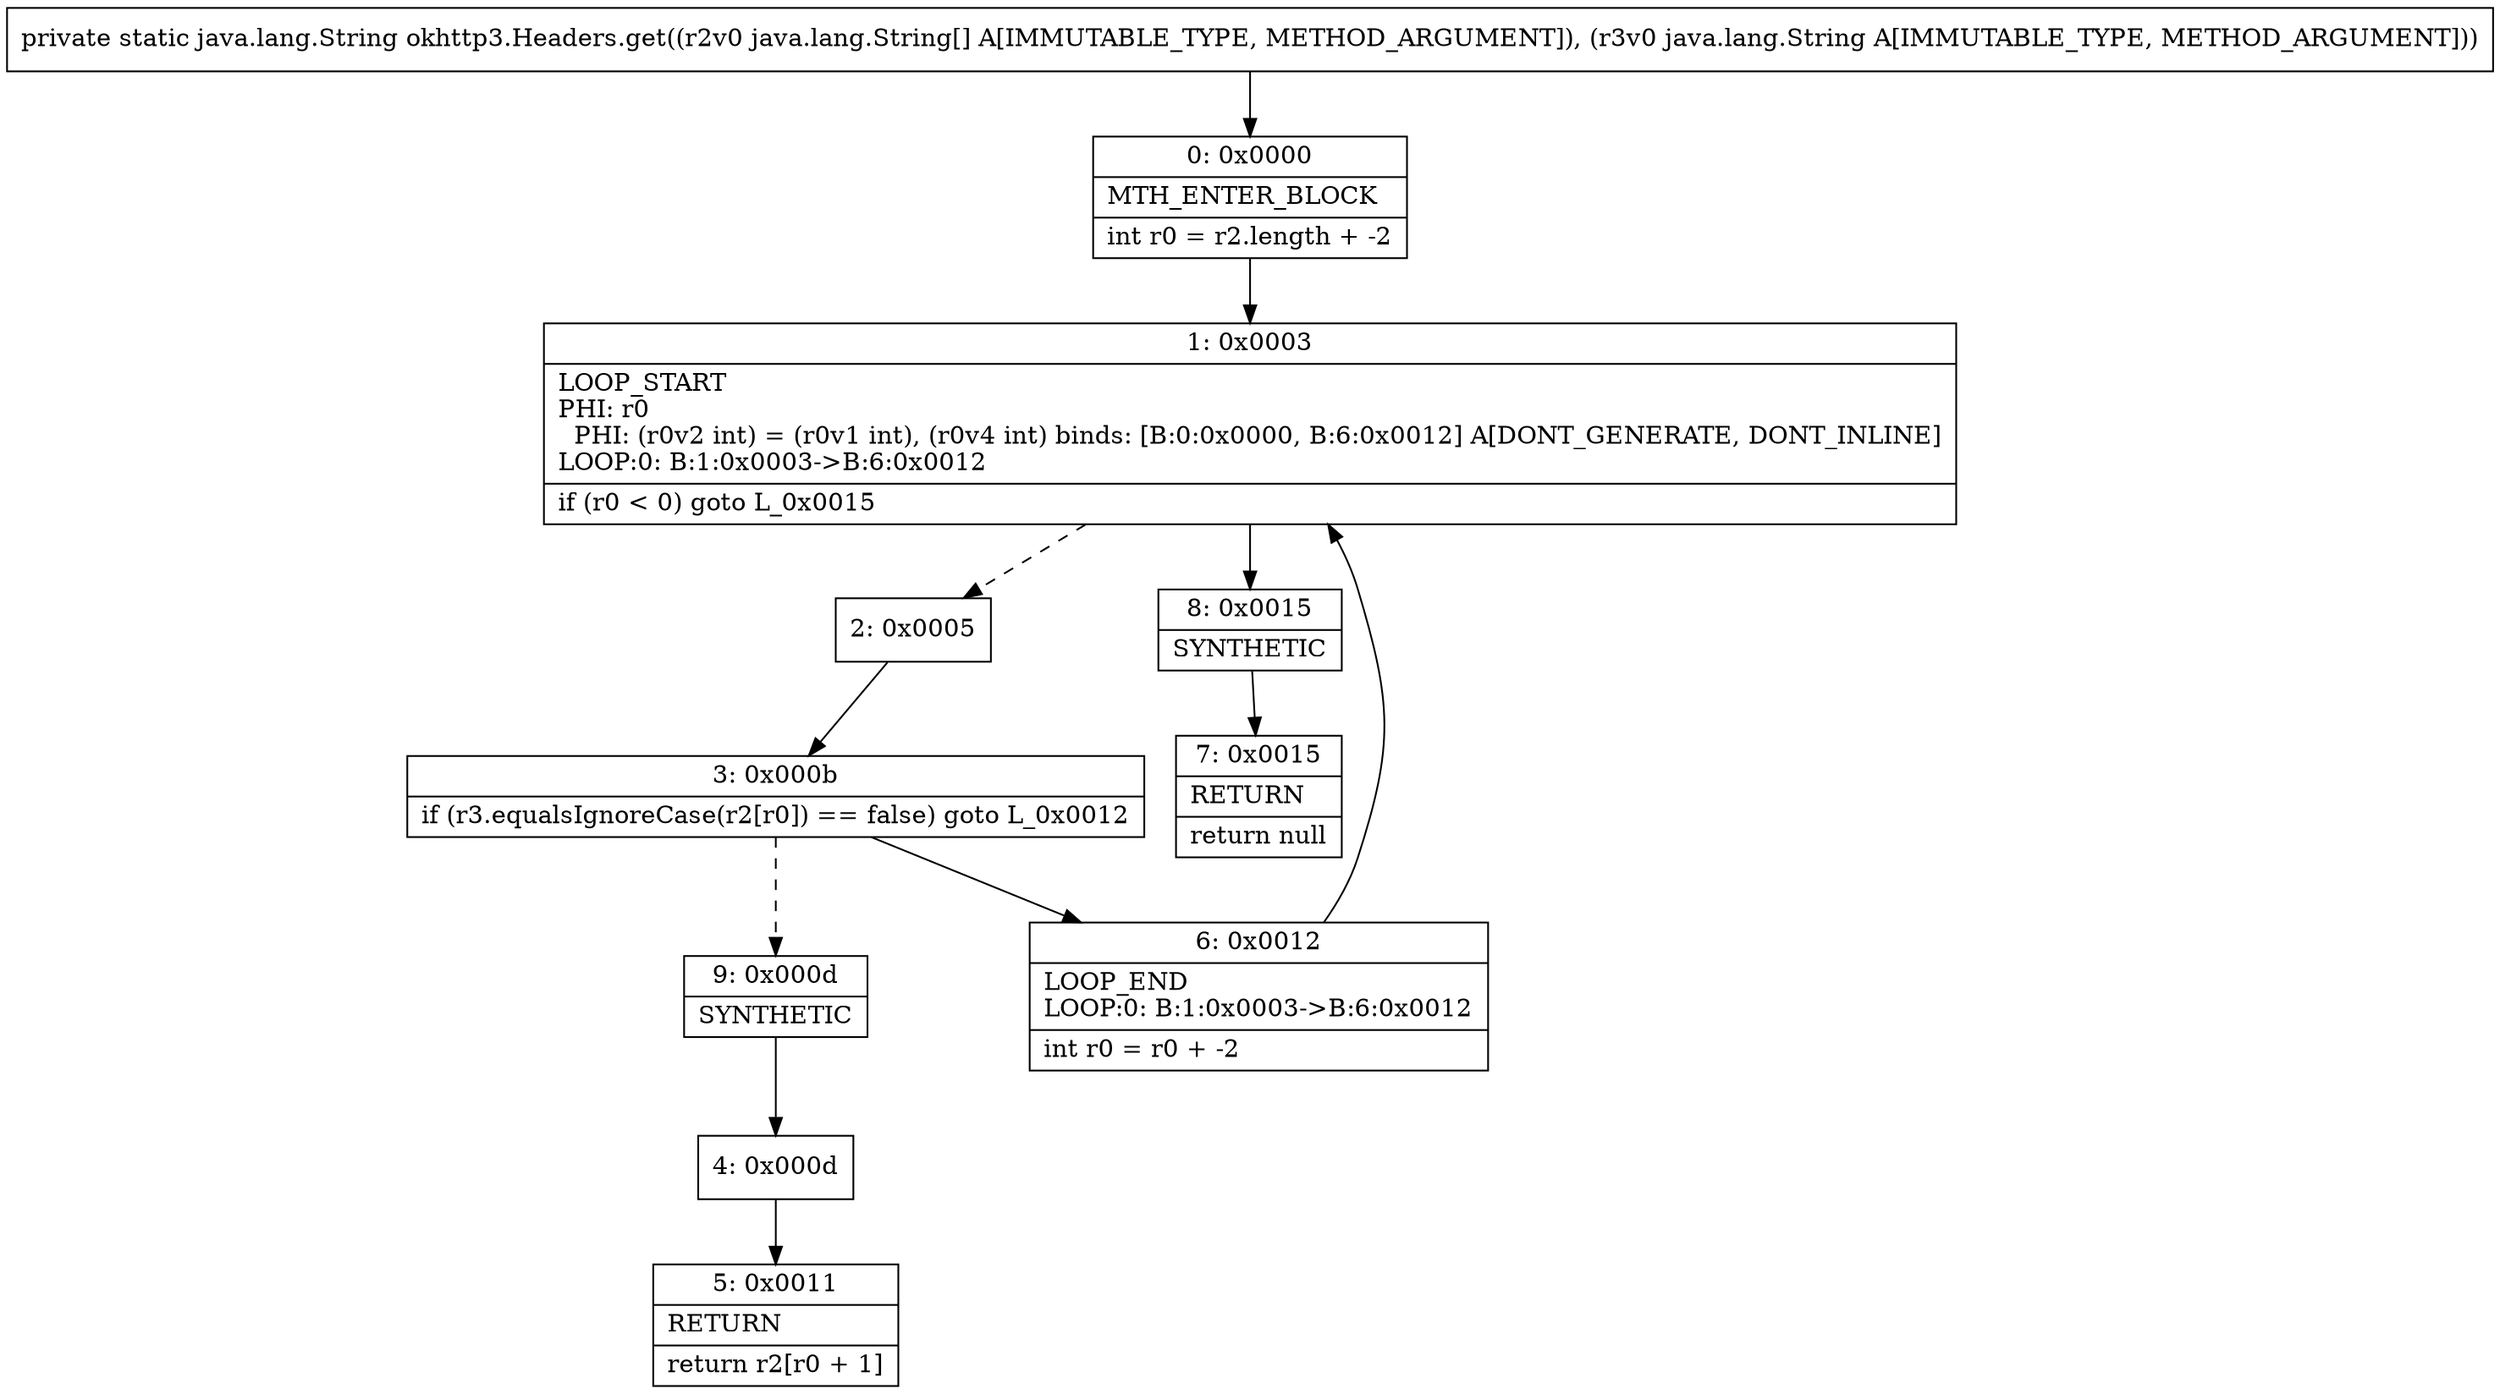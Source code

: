 digraph "CFG forokhttp3.Headers.get([Ljava\/lang\/String;Ljava\/lang\/String;)Ljava\/lang\/String;" {
Node_0 [shape=record,label="{0\:\ 0x0000|MTH_ENTER_BLOCK\l|int r0 = r2.length + \-2\l}"];
Node_1 [shape=record,label="{1\:\ 0x0003|LOOP_START\lPHI: r0 \l  PHI: (r0v2 int) = (r0v1 int), (r0v4 int) binds: [B:0:0x0000, B:6:0x0012] A[DONT_GENERATE, DONT_INLINE]\lLOOP:0: B:1:0x0003\-\>B:6:0x0012\l|if (r0 \< 0) goto L_0x0015\l}"];
Node_2 [shape=record,label="{2\:\ 0x0005}"];
Node_3 [shape=record,label="{3\:\ 0x000b|if (r3.equalsIgnoreCase(r2[r0]) == false) goto L_0x0012\l}"];
Node_4 [shape=record,label="{4\:\ 0x000d}"];
Node_5 [shape=record,label="{5\:\ 0x0011|RETURN\l|return r2[r0 + 1]\l}"];
Node_6 [shape=record,label="{6\:\ 0x0012|LOOP_END\lLOOP:0: B:1:0x0003\-\>B:6:0x0012\l|int r0 = r0 + \-2\l}"];
Node_7 [shape=record,label="{7\:\ 0x0015|RETURN\l|return null\l}"];
Node_8 [shape=record,label="{8\:\ 0x0015|SYNTHETIC\l}"];
Node_9 [shape=record,label="{9\:\ 0x000d|SYNTHETIC\l}"];
MethodNode[shape=record,label="{private static java.lang.String okhttp3.Headers.get((r2v0 java.lang.String[] A[IMMUTABLE_TYPE, METHOD_ARGUMENT]), (r3v0 java.lang.String A[IMMUTABLE_TYPE, METHOD_ARGUMENT])) }"];
MethodNode -> Node_0;
Node_0 -> Node_1;
Node_1 -> Node_2[style=dashed];
Node_1 -> Node_8;
Node_2 -> Node_3;
Node_3 -> Node_6;
Node_3 -> Node_9[style=dashed];
Node_4 -> Node_5;
Node_6 -> Node_1;
Node_8 -> Node_7;
Node_9 -> Node_4;
}

